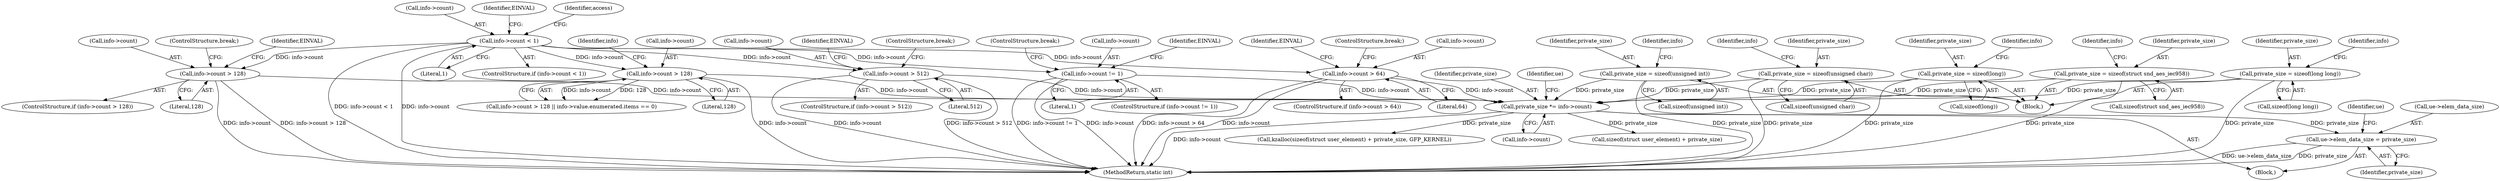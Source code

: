 digraph "0_linux_82262a46627bebb0febcc26664746c25cef08563@pointer" {
"1000442" [label="(Call,ue->elem_data_size = private_size)"];
"1000393" [label="(Call,private_size *= info->count)"];
"1000325" [label="(Call,info->count > 64)"];
"1000131" [label="(Call,info->count < 1)"];
"1000310" [label="(Call,info->count > 128)"];
"1000341" [label="(Call,info->count > 128)"];
"1000365" [label="(Call,info->count > 512)"];
"1000380" [label="(Call,info->count != 1)"];
"1000375" [label="(Call,private_size = sizeof(struct snd_aes_iec958))"];
"1000335" [label="(Call,private_size = sizeof(unsigned int))"];
"1000360" [label="(Call,private_size = sizeof(unsigned char))"];
"1000305" [label="(Call,private_size = sizeof(long))"];
"1000320" [label="(Call,private_size = sizeof(long long))"];
"1000312" [label="(Identifier,info)"];
"1000361" [label="(Identifier,private_size)"];
"1000372" [label="(Identifier,EINVAL)"];
"1000318" [label="(ControlStructure,break;)"];
"1000307" [label="(Call,sizeof(long))"];
"1000305" [label="(Call,private_size = sizeof(long))"];
"1000365" [label="(Call,info->count > 512)"];
"1000362" [label="(Call,sizeof(unsigned char))"];
"1000394" [label="(Identifier,private_size)"];
"1000375" [label="(Call,private_size = sizeof(struct snd_aes_iec958))"];
"1000324" [label="(ControlStructure,if (info->count > 64))"];
"1000451" [label="(Identifier,ue)"];
"1000443" [label="(Call,ue->elem_data_size)"];
"1000401" [label="(Call,sizeof(struct user_element) + private_size)"];
"1000387" [label="(Identifier,EINVAL)"];
"1000317" [label="(Identifier,EINVAL)"];
"1000400" [label="(Call,kzalloc(sizeof(struct user_element) + private_size, GFP_KERNEL))"];
"1000329" [label="(Literal,64)"];
"1000446" [label="(Identifier,private_size)"];
"1000306" [label="(Identifier,private_size)"];
"1000327" [label="(Identifier,info)"];
"1000364" [label="(ControlStructure,if (info->count > 512))"];
"1000442" [label="(Call,ue->elem_data_size = private_size)"];
"1000340" [label="(Call,info->count > 128 || info->value.enumerated.items == 0)"];
"1000332" [label="(Identifier,EINVAL)"];
"1000373" [label="(ControlStructure,break;)"];
"1000380" [label="(Call,info->count != 1)"];
"1000302" [label="(Block,)"];
"1000342" [label="(Call,info->count)"];
"1000393" [label="(Call,private_size *= info->count)"];
"1000311" [label="(Call,info->count)"];
"1000388" [label="(ControlStructure,break;)"];
"1000395" [label="(Call,info->count)"];
"1000367" [label="(Identifier,info)"];
"1000335" [label="(Call,private_size = sizeof(unsigned int))"];
"1000343" [label="(Identifier,info)"];
"1000336" [label="(Identifier,private_size)"];
"1000360" [label="(Call,private_size = sizeof(unsigned char))"];
"1000310" [label="(Call,info->count > 128)"];
"1000377" [label="(Call,sizeof(struct snd_aes_iec958))"];
"1000131" [label="(Call,info->count < 1)"];
"1000132" [label="(Call,info->count)"];
"1000350" [label="(Identifier,info)"];
"1000337" [label="(Call,sizeof(unsigned int))"];
"1000104" [label="(Block,)"];
"1000546" [label="(MethodReturn,static int)"];
"1000379" [label="(ControlStructure,if (info->count != 1))"];
"1000384" [label="(Literal,1)"];
"1000341" [label="(Call,info->count > 128)"];
"1000345" [label="(Literal,128)"];
"1000138" [label="(Identifier,EINVAL)"];
"1000376" [label="(Identifier,private_size)"];
"1000333" [label="(ControlStructure,break;)"];
"1000326" [label="(Call,info->count)"];
"1000322" [label="(Call,sizeof(long long))"];
"1000381" [label="(Call,info->count)"];
"1000314" [label="(Literal,128)"];
"1000321" [label="(Identifier,private_size)"];
"1000140" [label="(Identifier,access)"];
"1000366" [label="(Call,info->count)"];
"1000369" [label="(Literal,512)"];
"1000135" [label="(Literal,1)"];
"1000382" [label="(Identifier,info)"];
"1000320" [label="(Call,private_size = sizeof(long long))"];
"1000325" [label="(Call,info->count > 64)"];
"1000309" [label="(ControlStructure,if (info->count > 128))"];
"1000399" [label="(Identifier,ue)"];
"1000130" [label="(ControlStructure,if (info->count < 1))"];
"1000442" -> "1000104"  [label="AST: "];
"1000442" -> "1000446"  [label="CFG: "];
"1000443" -> "1000442"  [label="AST: "];
"1000446" -> "1000442"  [label="AST: "];
"1000451" -> "1000442"  [label="CFG: "];
"1000442" -> "1000546"  [label="DDG: ue->elem_data_size"];
"1000442" -> "1000546"  [label="DDG: private_size"];
"1000393" -> "1000442"  [label="DDG: private_size"];
"1000393" -> "1000104"  [label="AST: "];
"1000393" -> "1000395"  [label="CFG: "];
"1000394" -> "1000393"  [label="AST: "];
"1000395" -> "1000393"  [label="AST: "];
"1000399" -> "1000393"  [label="CFG: "];
"1000393" -> "1000546"  [label="DDG: info->count"];
"1000325" -> "1000393"  [label="DDG: info->count"];
"1000310" -> "1000393"  [label="DDG: info->count"];
"1000341" -> "1000393"  [label="DDG: info->count"];
"1000365" -> "1000393"  [label="DDG: info->count"];
"1000380" -> "1000393"  [label="DDG: info->count"];
"1000375" -> "1000393"  [label="DDG: private_size"];
"1000335" -> "1000393"  [label="DDG: private_size"];
"1000360" -> "1000393"  [label="DDG: private_size"];
"1000305" -> "1000393"  [label="DDG: private_size"];
"1000320" -> "1000393"  [label="DDG: private_size"];
"1000393" -> "1000400"  [label="DDG: private_size"];
"1000393" -> "1000401"  [label="DDG: private_size"];
"1000325" -> "1000324"  [label="AST: "];
"1000325" -> "1000329"  [label="CFG: "];
"1000326" -> "1000325"  [label="AST: "];
"1000329" -> "1000325"  [label="AST: "];
"1000332" -> "1000325"  [label="CFG: "];
"1000333" -> "1000325"  [label="CFG: "];
"1000325" -> "1000546"  [label="DDG: info->count"];
"1000325" -> "1000546"  [label="DDG: info->count > 64"];
"1000131" -> "1000325"  [label="DDG: info->count"];
"1000131" -> "1000130"  [label="AST: "];
"1000131" -> "1000135"  [label="CFG: "];
"1000132" -> "1000131"  [label="AST: "];
"1000135" -> "1000131"  [label="AST: "];
"1000138" -> "1000131"  [label="CFG: "];
"1000140" -> "1000131"  [label="CFG: "];
"1000131" -> "1000546"  [label="DDG: info->count"];
"1000131" -> "1000546"  [label="DDG: info->count < 1"];
"1000131" -> "1000310"  [label="DDG: info->count"];
"1000131" -> "1000341"  [label="DDG: info->count"];
"1000131" -> "1000365"  [label="DDG: info->count"];
"1000131" -> "1000380"  [label="DDG: info->count"];
"1000310" -> "1000309"  [label="AST: "];
"1000310" -> "1000314"  [label="CFG: "];
"1000311" -> "1000310"  [label="AST: "];
"1000314" -> "1000310"  [label="AST: "];
"1000317" -> "1000310"  [label="CFG: "];
"1000318" -> "1000310"  [label="CFG: "];
"1000310" -> "1000546"  [label="DDG: info->count > 128"];
"1000310" -> "1000546"  [label="DDG: info->count"];
"1000341" -> "1000340"  [label="AST: "];
"1000341" -> "1000345"  [label="CFG: "];
"1000342" -> "1000341"  [label="AST: "];
"1000345" -> "1000341"  [label="AST: "];
"1000350" -> "1000341"  [label="CFG: "];
"1000340" -> "1000341"  [label="CFG: "];
"1000341" -> "1000546"  [label="DDG: info->count"];
"1000341" -> "1000340"  [label="DDG: info->count"];
"1000341" -> "1000340"  [label="DDG: 128"];
"1000365" -> "1000364"  [label="AST: "];
"1000365" -> "1000369"  [label="CFG: "];
"1000366" -> "1000365"  [label="AST: "];
"1000369" -> "1000365"  [label="AST: "];
"1000372" -> "1000365"  [label="CFG: "];
"1000373" -> "1000365"  [label="CFG: "];
"1000365" -> "1000546"  [label="DDG: info->count > 512"];
"1000365" -> "1000546"  [label="DDG: info->count"];
"1000380" -> "1000379"  [label="AST: "];
"1000380" -> "1000384"  [label="CFG: "];
"1000381" -> "1000380"  [label="AST: "];
"1000384" -> "1000380"  [label="AST: "];
"1000387" -> "1000380"  [label="CFG: "];
"1000388" -> "1000380"  [label="CFG: "];
"1000380" -> "1000546"  [label="DDG: info->count != 1"];
"1000380" -> "1000546"  [label="DDG: info->count"];
"1000375" -> "1000302"  [label="AST: "];
"1000375" -> "1000377"  [label="CFG: "];
"1000376" -> "1000375"  [label="AST: "];
"1000377" -> "1000375"  [label="AST: "];
"1000382" -> "1000375"  [label="CFG: "];
"1000375" -> "1000546"  [label="DDG: private_size"];
"1000335" -> "1000302"  [label="AST: "];
"1000335" -> "1000337"  [label="CFG: "];
"1000336" -> "1000335"  [label="AST: "];
"1000337" -> "1000335"  [label="AST: "];
"1000343" -> "1000335"  [label="CFG: "];
"1000335" -> "1000546"  [label="DDG: private_size"];
"1000360" -> "1000302"  [label="AST: "];
"1000360" -> "1000362"  [label="CFG: "];
"1000361" -> "1000360"  [label="AST: "];
"1000362" -> "1000360"  [label="AST: "];
"1000367" -> "1000360"  [label="CFG: "];
"1000360" -> "1000546"  [label="DDG: private_size"];
"1000305" -> "1000302"  [label="AST: "];
"1000305" -> "1000307"  [label="CFG: "];
"1000306" -> "1000305"  [label="AST: "];
"1000307" -> "1000305"  [label="AST: "];
"1000312" -> "1000305"  [label="CFG: "];
"1000305" -> "1000546"  [label="DDG: private_size"];
"1000320" -> "1000302"  [label="AST: "];
"1000320" -> "1000322"  [label="CFG: "];
"1000321" -> "1000320"  [label="AST: "];
"1000322" -> "1000320"  [label="AST: "];
"1000327" -> "1000320"  [label="CFG: "];
"1000320" -> "1000546"  [label="DDG: private_size"];
}
